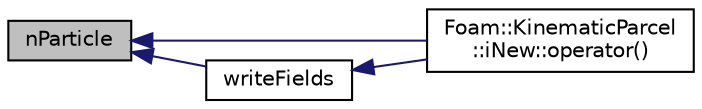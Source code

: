 digraph "nParticle"
{
  bgcolor="transparent";
  edge [fontname="Helvetica",fontsize="10",labelfontname="Helvetica",labelfontsize="10"];
  node [fontname="Helvetica",fontsize="10",shape=record];
  rankdir="LR";
  Node95 [label="nParticle",height=0.2,width=0.4,color="black", fillcolor="grey75", style="filled", fontcolor="black"];
  Node95 -> Node96 [dir="back",color="midnightblue",fontsize="10",style="solid",fontname="Helvetica"];
  Node96 [label="Foam::KinematicParcel\l::iNew::operator()",height=0.2,width=0.4,color="black",URL="$a25017.html#a60a07f9a45781da59d116ea2babe6b53"];
  Node95 -> Node97 [dir="back",color="midnightblue",fontsize="10",style="solid",fontname="Helvetica"];
  Node97 [label="writeFields",height=0.2,width=0.4,color="black",URL="$a25005.html#a906eddb9c2a5710c531a5a57276cc18e",tooltip="Write. "];
  Node97 -> Node96 [dir="back",color="midnightblue",fontsize="10",style="solid",fontname="Helvetica"];
}
